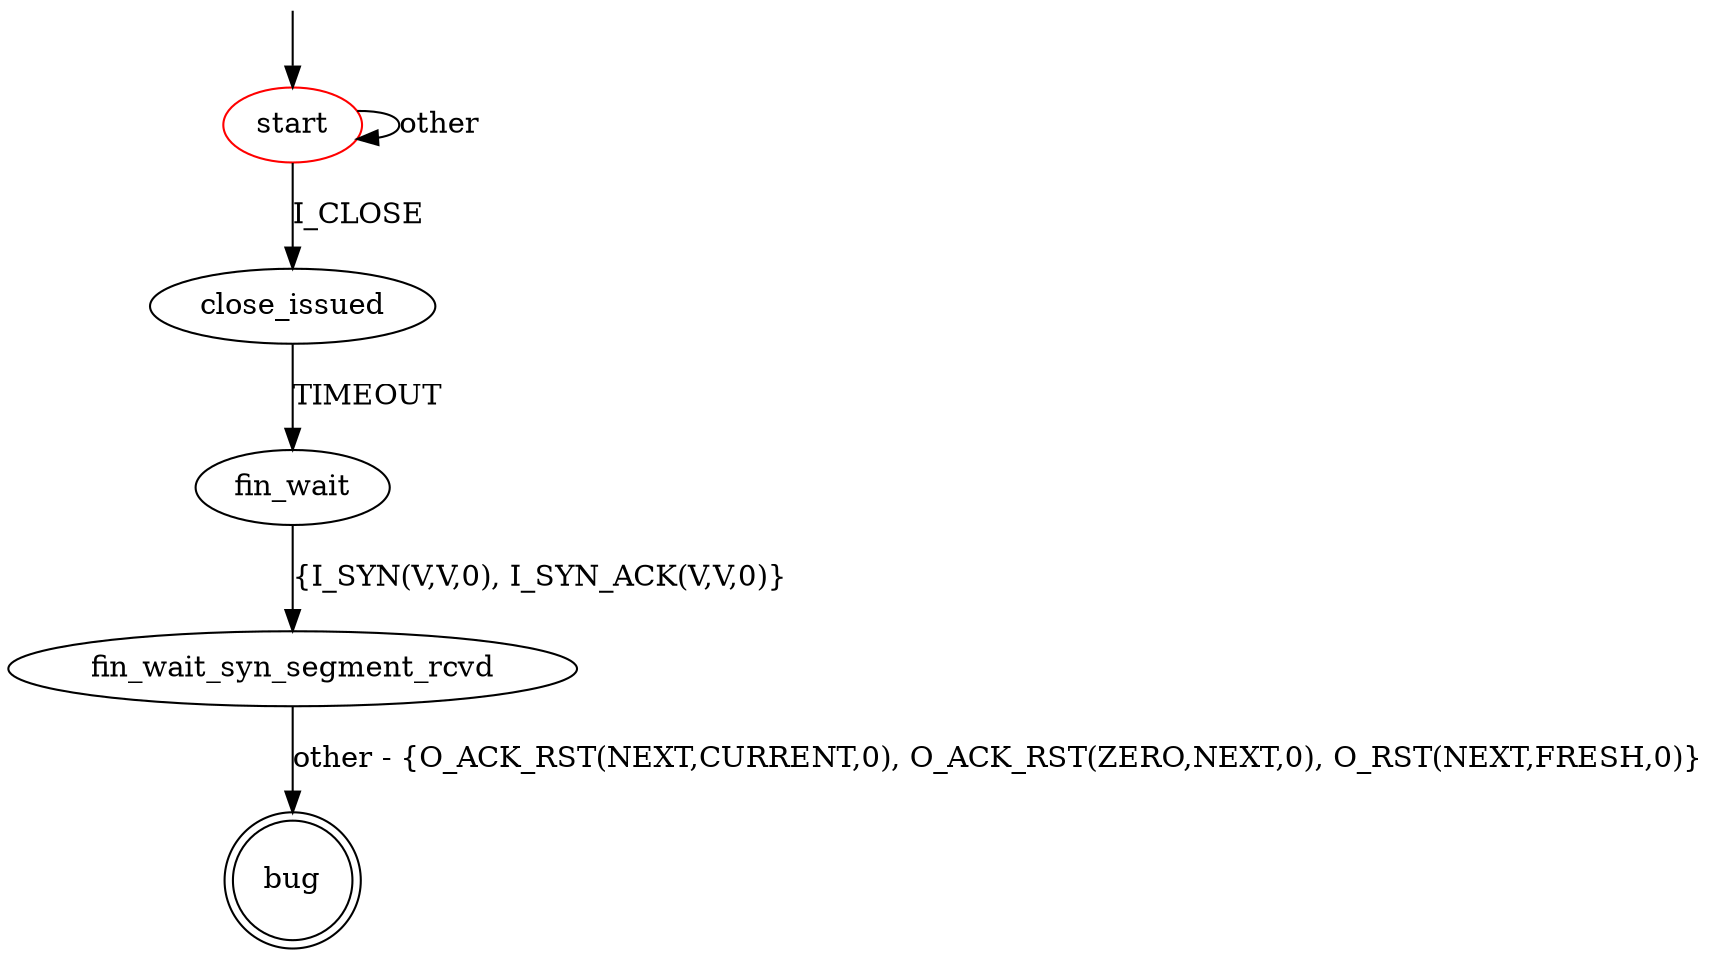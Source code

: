 digraph G {
label=""
start [color="red"]
bug [shape="doublecircle"]

start -> close_issued [label="I_CLOSE"]
start -> start [label="other"]

close_issued -> fin_wait [label="TIMEOUT"]

fin_wait -> fin_wait_syn_segment_rcvd [label="{I_SYN(V,V,0), I_SYN_ACK(V,V,0)}"]

fin_wait_syn_segment_rcvd -> bug [label="other - {O_ACK_RST(NEXT,CURRENT,0), O_ACK_RST(ZERO,NEXT,0), O_RST(NEXT,FRESH,0)}"]

__start0 [label="" shape="none" width="0" height="0"];
__start0 -> start;
}

